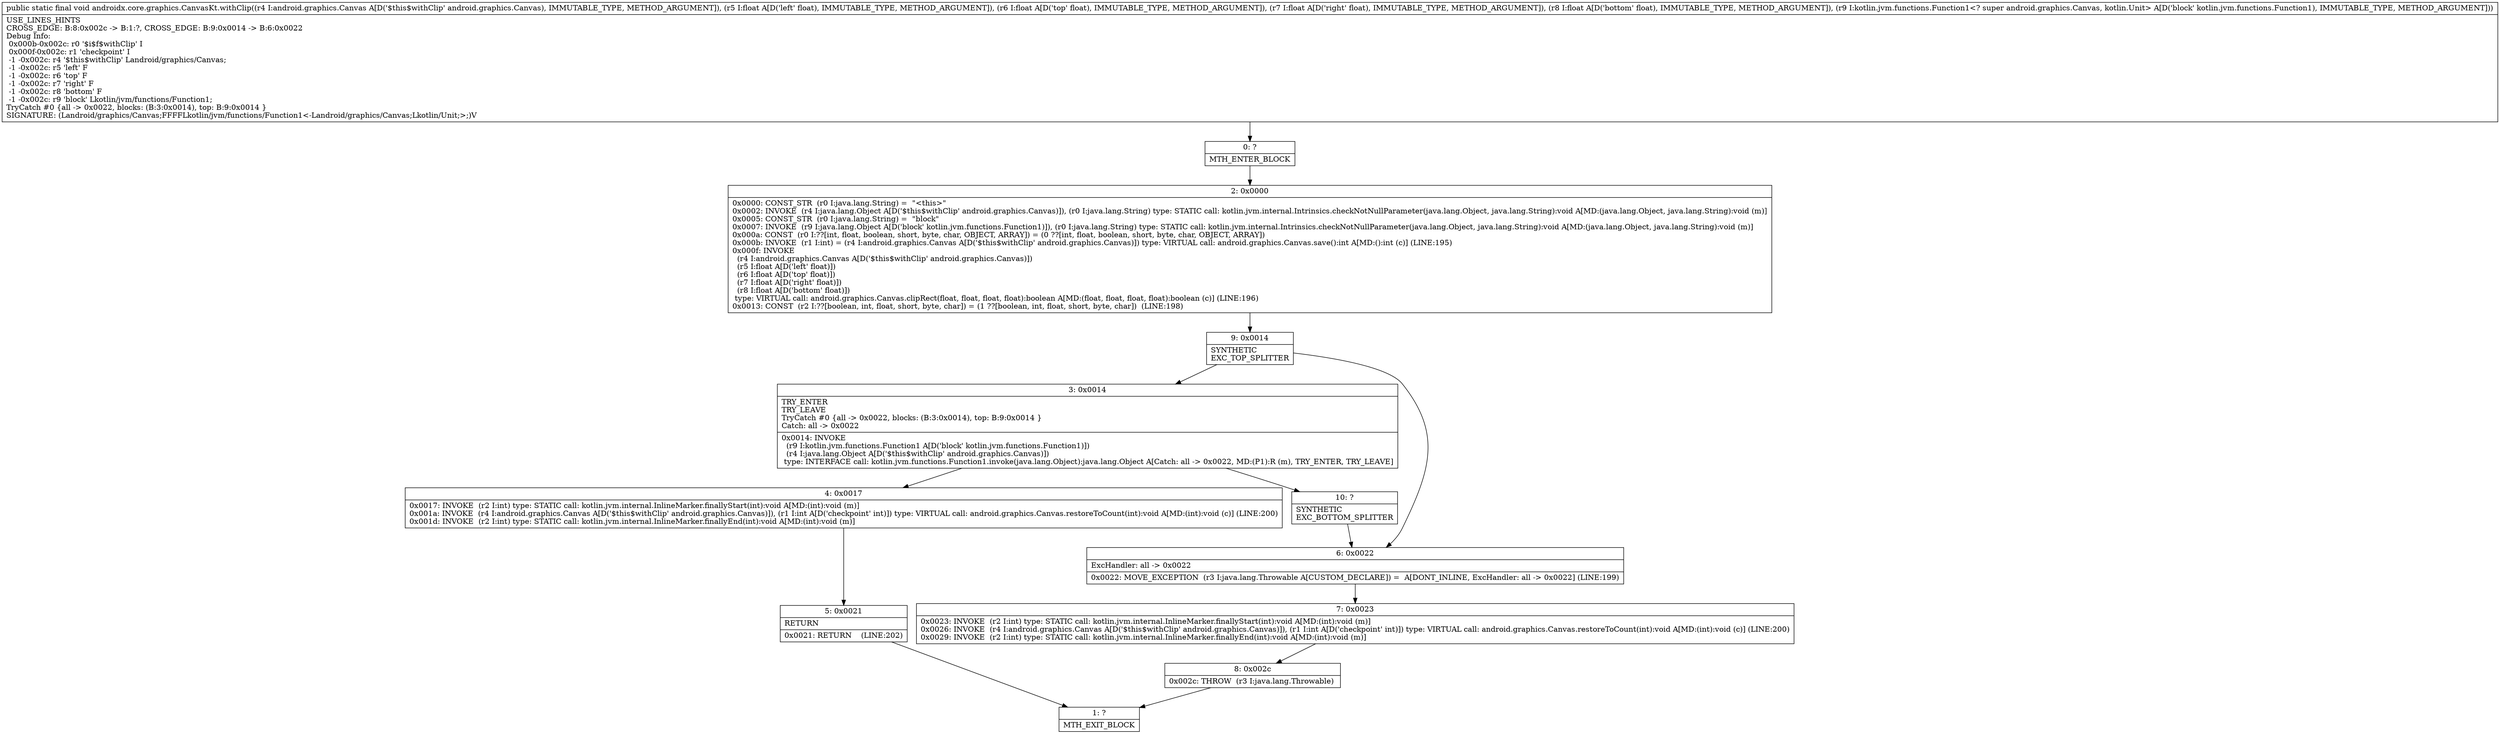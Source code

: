 digraph "CFG forandroidx.core.graphics.CanvasKt.withClip(Landroid\/graphics\/Canvas;FFFFLkotlin\/jvm\/functions\/Function1;)V" {
Node_0 [shape=record,label="{0\:\ ?|MTH_ENTER_BLOCK\l}"];
Node_2 [shape=record,label="{2\:\ 0x0000|0x0000: CONST_STR  (r0 I:java.lang.String) =  \"\<this\>\" \l0x0002: INVOKE  (r4 I:java.lang.Object A[D('$this$withClip' android.graphics.Canvas)]), (r0 I:java.lang.String) type: STATIC call: kotlin.jvm.internal.Intrinsics.checkNotNullParameter(java.lang.Object, java.lang.String):void A[MD:(java.lang.Object, java.lang.String):void (m)]\l0x0005: CONST_STR  (r0 I:java.lang.String) =  \"block\" \l0x0007: INVOKE  (r9 I:java.lang.Object A[D('block' kotlin.jvm.functions.Function1)]), (r0 I:java.lang.String) type: STATIC call: kotlin.jvm.internal.Intrinsics.checkNotNullParameter(java.lang.Object, java.lang.String):void A[MD:(java.lang.Object, java.lang.String):void (m)]\l0x000a: CONST  (r0 I:??[int, float, boolean, short, byte, char, OBJECT, ARRAY]) = (0 ??[int, float, boolean, short, byte, char, OBJECT, ARRAY]) \l0x000b: INVOKE  (r1 I:int) = (r4 I:android.graphics.Canvas A[D('$this$withClip' android.graphics.Canvas)]) type: VIRTUAL call: android.graphics.Canvas.save():int A[MD:():int (c)] (LINE:195)\l0x000f: INVOKE  \l  (r4 I:android.graphics.Canvas A[D('$this$withClip' android.graphics.Canvas)])\l  (r5 I:float A[D('left' float)])\l  (r6 I:float A[D('top' float)])\l  (r7 I:float A[D('right' float)])\l  (r8 I:float A[D('bottom' float)])\l type: VIRTUAL call: android.graphics.Canvas.clipRect(float, float, float, float):boolean A[MD:(float, float, float, float):boolean (c)] (LINE:196)\l0x0013: CONST  (r2 I:??[boolean, int, float, short, byte, char]) = (1 ??[boolean, int, float, short, byte, char])  (LINE:198)\l}"];
Node_9 [shape=record,label="{9\:\ 0x0014|SYNTHETIC\lEXC_TOP_SPLITTER\l}"];
Node_3 [shape=record,label="{3\:\ 0x0014|TRY_ENTER\lTRY_LEAVE\lTryCatch #0 \{all \-\> 0x0022, blocks: (B:3:0x0014), top: B:9:0x0014 \}\lCatch: all \-\> 0x0022\l|0x0014: INVOKE  \l  (r9 I:kotlin.jvm.functions.Function1 A[D('block' kotlin.jvm.functions.Function1)])\l  (r4 I:java.lang.Object A[D('$this$withClip' android.graphics.Canvas)])\l type: INTERFACE call: kotlin.jvm.functions.Function1.invoke(java.lang.Object):java.lang.Object A[Catch: all \-\> 0x0022, MD:(P1):R (m), TRY_ENTER, TRY_LEAVE]\l}"];
Node_4 [shape=record,label="{4\:\ 0x0017|0x0017: INVOKE  (r2 I:int) type: STATIC call: kotlin.jvm.internal.InlineMarker.finallyStart(int):void A[MD:(int):void (m)]\l0x001a: INVOKE  (r4 I:android.graphics.Canvas A[D('$this$withClip' android.graphics.Canvas)]), (r1 I:int A[D('checkpoint' int)]) type: VIRTUAL call: android.graphics.Canvas.restoreToCount(int):void A[MD:(int):void (c)] (LINE:200)\l0x001d: INVOKE  (r2 I:int) type: STATIC call: kotlin.jvm.internal.InlineMarker.finallyEnd(int):void A[MD:(int):void (m)]\l}"];
Node_5 [shape=record,label="{5\:\ 0x0021|RETURN\l|0x0021: RETURN    (LINE:202)\l}"];
Node_1 [shape=record,label="{1\:\ ?|MTH_EXIT_BLOCK\l}"];
Node_10 [shape=record,label="{10\:\ ?|SYNTHETIC\lEXC_BOTTOM_SPLITTER\l}"];
Node_6 [shape=record,label="{6\:\ 0x0022|ExcHandler: all \-\> 0x0022\l|0x0022: MOVE_EXCEPTION  (r3 I:java.lang.Throwable A[CUSTOM_DECLARE]) =  A[DONT_INLINE, ExcHandler: all \-\> 0x0022] (LINE:199)\l}"];
Node_7 [shape=record,label="{7\:\ 0x0023|0x0023: INVOKE  (r2 I:int) type: STATIC call: kotlin.jvm.internal.InlineMarker.finallyStart(int):void A[MD:(int):void (m)]\l0x0026: INVOKE  (r4 I:android.graphics.Canvas A[D('$this$withClip' android.graphics.Canvas)]), (r1 I:int A[D('checkpoint' int)]) type: VIRTUAL call: android.graphics.Canvas.restoreToCount(int):void A[MD:(int):void (c)] (LINE:200)\l0x0029: INVOKE  (r2 I:int) type: STATIC call: kotlin.jvm.internal.InlineMarker.finallyEnd(int):void A[MD:(int):void (m)]\l}"];
Node_8 [shape=record,label="{8\:\ 0x002c|0x002c: THROW  (r3 I:java.lang.Throwable) \l}"];
MethodNode[shape=record,label="{public static final void androidx.core.graphics.CanvasKt.withClip((r4 I:android.graphics.Canvas A[D('$this$withClip' android.graphics.Canvas), IMMUTABLE_TYPE, METHOD_ARGUMENT]), (r5 I:float A[D('left' float), IMMUTABLE_TYPE, METHOD_ARGUMENT]), (r6 I:float A[D('top' float), IMMUTABLE_TYPE, METHOD_ARGUMENT]), (r7 I:float A[D('right' float), IMMUTABLE_TYPE, METHOD_ARGUMENT]), (r8 I:float A[D('bottom' float), IMMUTABLE_TYPE, METHOD_ARGUMENT]), (r9 I:kotlin.jvm.functions.Function1\<? super android.graphics.Canvas, kotlin.Unit\> A[D('block' kotlin.jvm.functions.Function1), IMMUTABLE_TYPE, METHOD_ARGUMENT]))  | USE_LINES_HINTS\lCROSS_EDGE: B:8:0x002c \-\> B:1:?, CROSS_EDGE: B:9:0x0014 \-\> B:6:0x0022\lDebug Info:\l  0x000b\-0x002c: r0 '$i$f$withClip' I\l  0x000f\-0x002c: r1 'checkpoint' I\l  \-1 \-0x002c: r4 '$this$withClip' Landroid\/graphics\/Canvas;\l  \-1 \-0x002c: r5 'left' F\l  \-1 \-0x002c: r6 'top' F\l  \-1 \-0x002c: r7 'right' F\l  \-1 \-0x002c: r8 'bottom' F\l  \-1 \-0x002c: r9 'block' Lkotlin\/jvm\/functions\/Function1;\lTryCatch #0 \{all \-\> 0x0022, blocks: (B:3:0x0014), top: B:9:0x0014 \}\lSIGNATURE: (Landroid\/graphics\/Canvas;FFFFLkotlin\/jvm\/functions\/Function1\<\-Landroid\/graphics\/Canvas;Lkotlin\/Unit;\>;)V\l}"];
MethodNode -> Node_0;Node_0 -> Node_2;
Node_2 -> Node_9;
Node_9 -> Node_3;
Node_9 -> Node_6;
Node_3 -> Node_4;
Node_3 -> Node_10;
Node_4 -> Node_5;
Node_5 -> Node_1;
Node_10 -> Node_6;
Node_6 -> Node_7;
Node_7 -> Node_8;
Node_8 -> Node_1;
}

